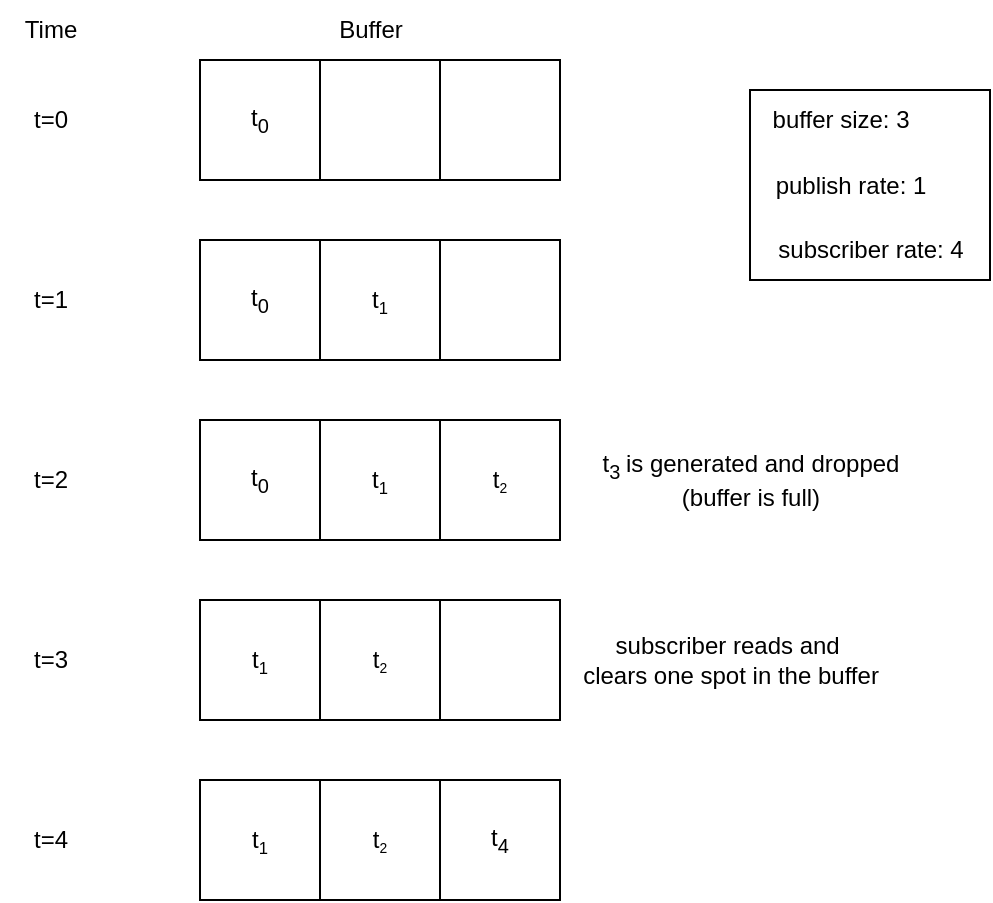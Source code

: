 <mxfile version="26.0.6">
  <diagram name="Page-1" id="IZ78xOmBezwWikeg0S4Y">
    <mxGraphModel dx="998" dy="553" grid="1" gridSize="10" guides="1" tooltips="1" connect="1" arrows="1" fold="1" page="1" pageScale="1" pageWidth="850" pageHeight="1100" math="0" shadow="0">
      <root>
        <mxCell id="0" />
        <mxCell id="1" parent="0" />
        <mxCell id="wNrqpqaQ2KipmmGb4bc4-25" value="" style="rounded=0;whiteSpace=wrap;html=1;fillColor=none;" vertex="1" parent="1">
          <mxGeometry x="435" y="145" width="120" height="95" as="geometry" />
        </mxCell>
        <mxCell id="wNrqpqaQ2KipmmGb4bc4-5" value="" style="group" vertex="1" connectable="0" parent="1">
          <mxGeometry x="160" y="130" width="180" height="60" as="geometry" />
        </mxCell>
        <mxCell id="wNrqpqaQ2KipmmGb4bc4-2" value="t&lt;sub&gt;0&lt;/sub&gt;" style="rounded=0;whiteSpace=wrap;html=1;" vertex="1" parent="wNrqpqaQ2KipmmGb4bc4-5">
          <mxGeometry width="60" height="60" as="geometry" />
        </mxCell>
        <mxCell id="wNrqpqaQ2KipmmGb4bc4-3" value="" style="rounded=0;whiteSpace=wrap;html=1;" vertex="1" parent="wNrqpqaQ2KipmmGb4bc4-5">
          <mxGeometry x="60" width="60" height="60" as="geometry" />
        </mxCell>
        <mxCell id="wNrqpqaQ2KipmmGb4bc4-4" value="" style="rounded=0;whiteSpace=wrap;html=1;" vertex="1" parent="wNrqpqaQ2KipmmGb4bc4-5">
          <mxGeometry x="120" width="60" height="60" as="geometry" />
        </mxCell>
        <mxCell id="wNrqpqaQ2KipmmGb4bc4-6" value="" style="group" vertex="1" connectable="0" parent="1">
          <mxGeometry x="160" y="220" width="180" height="60" as="geometry" />
        </mxCell>
        <mxCell id="wNrqpqaQ2KipmmGb4bc4-7" value="t&lt;sub&gt;0&lt;/sub&gt;" style="rounded=0;whiteSpace=wrap;html=1;" vertex="1" parent="wNrqpqaQ2KipmmGb4bc4-6">
          <mxGeometry width="60" height="60" as="geometry" />
        </mxCell>
        <mxCell id="wNrqpqaQ2KipmmGb4bc4-8" value="t&lt;span style=&quot;font-size: 10px;&quot;&gt;&lt;sub&gt;1&lt;/sub&gt;&lt;/span&gt;" style="rounded=0;whiteSpace=wrap;html=1;" vertex="1" parent="wNrqpqaQ2KipmmGb4bc4-6">
          <mxGeometry x="60" width="60" height="60" as="geometry" />
        </mxCell>
        <mxCell id="wNrqpqaQ2KipmmGb4bc4-9" value="" style="rounded=0;whiteSpace=wrap;html=1;" vertex="1" parent="wNrqpqaQ2KipmmGb4bc4-6">
          <mxGeometry x="120" width="60" height="60" as="geometry" />
        </mxCell>
        <mxCell id="wNrqpqaQ2KipmmGb4bc4-10" value="" style="group" vertex="1" connectable="0" parent="1">
          <mxGeometry x="160" y="310" width="180" height="60" as="geometry" />
        </mxCell>
        <mxCell id="wNrqpqaQ2KipmmGb4bc4-11" value="t&lt;sub&gt;0&lt;/sub&gt;" style="rounded=0;whiteSpace=wrap;html=1;" vertex="1" parent="wNrqpqaQ2KipmmGb4bc4-10">
          <mxGeometry width="60" height="60" as="geometry" />
        </mxCell>
        <mxCell id="wNrqpqaQ2KipmmGb4bc4-12" value="t&lt;span style=&quot;font-size: 10px;&quot;&gt;&lt;sub&gt;1&lt;/sub&gt;&lt;/span&gt;" style="rounded=0;whiteSpace=wrap;html=1;" vertex="1" parent="wNrqpqaQ2KipmmGb4bc4-10">
          <mxGeometry x="60" width="60" height="60" as="geometry" />
        </mxCell>
        <mxCell id="wNrqpqaQ2KipmmGb4bc4-13" value="t&lt;span style=&quot;font-size: 8.333px;&quot;&gt;&lt;sub&gt;2&lt;/sub&gt;&lt;/span&gt;" style="rounded=0;whiteSpace=wrap;html=1;" vertex="1" parent="wNrqpqaQ2KipmmGb4bc4-10">
          <mxGeometry x="120" width="60" height="60" as="geometry" />
        </mxCell>
        <mxCell id="wNrqpqaQ2KipmmGb4bc4-14" value="" style="group;movable=1;resizable=1;rotatable=1;deletable=1;editable=1;locked=0;connectable=1;" vertex="1" connectable="0" parent="1">
          <mxGeometry x="160" y="400" width="180" height="60" as="geometry" />
        </mxCell>
        <mxCell id="wNrqpqaQ2KipmmGb4bc4-16" value="t&lt;span style=&quot;font-size: 10px;&quot;&gt;&lt;sub&gt;1&lt;/sub&gt;&lt;/span&gt;" style="rounded=0;whiteSpace=wrap;html=1;" vertex="1" parent="wNrqpqaQ2KipmmGb4bc4-14">
          <mxGeometry width="60" height="60" as="geometry" />
        </mxCell>
        <mxCell id="wNrqpqaQ2KipmmGb4bc4-17" value="t&lt;span style=&quot;font-size: 8.333px;&quot;&gt;&lt;sub&gt;2&lt;/sub&gt;&lt;/span&gt;" style="rounded=0;whiteSpace=wrap;html=1;movable=1;resizable=1;rotatable=1;deletable=1;editable=1;locked=0;connectable=1;" vertex="1" parent="wNrqpqaQ2KipmmGb4bc4-14">
          <mxGeometry x="60" width="60" height="60" as="geometry" />
        </mxCell>
        <mxCell id="wNrqpqaQ2KipmmGb4bc4-15" value="" style="rounded=0;whiteSpace=wrap;html=1;movable=1;resizable=1;rotatable=1;deletable=1;editable=1;locked=0;connectable=1;" vertex="1" parent="wNrqpqaQ2KipmmGb4bc4-14">
          <mxGeometry x="120" width="60" height="60" as="geometry" />
        </mxCell>
        <mxCell id="wNrqpqaQ2KipmmGb4bc4-18" value="" style="group;movable=1;resizable=1;rotatable=1;deletable=1;editable=1;locked=0;connectable=1;" vertex="1" connectable="0" parent="1">
          <mxGeometry x="160" y="490" width="180" height="60" as="geometry" />
        </mxCell>
        <mxCell id="wNrqpqaQ2KipmmGb4bc4-19" value="t&lt;span style=&quot;font-size: 10px;&quot;&gt;&lt;sub&gt;1&lt;/sub&gt;&lt;/span&gt;" style="rounded=0;whiteSpace=wrap;html=1;" vertex="1" parent="wNrqpqaQ2KipmmGb4bc4-18">
          <mxGeometry width="60" height="60" as="geometry" />
        </mxCell>
        <mxCell id="wNrqpqaQ2KipmmGb4bc4-20" value="t&lt;span style=&quot;font-size: 8.333px;&quot;&gt;&lt;sub&gt;2&lt;/sub&gt;&lt;/span&gt;" style="rounded=0;whiteSpace=wrap;html=1;movable=1;resizable=1;rotatable=1;deletable=1;editable=1;locked=0;connectable=1;" vertex="1" parent="wNrqpqaQ2KipmmGb4bc4-18">
          <mxGeometry x="60" width="60" height="60" as="geometry" />
        </mxCell>
        <mxCell id="wNrqpqaQ2KipmmGb4bc4-21" value="t&lt;sub&gt;4&lt;/sub&gt;" style="rounded=0;whiteSpace=wrap;html=1;movable=1;resizable=1;rotatable=1;deletable=1;editable=1;locked=0;connectable=1;" vertex="1" parent="wNrqpqaQ2KipmmGb4bc4-18">
          <mxGeometry x="120" width="60" height="60" as="geometry" />
        </mxCell>
        <mxCell id="wNrqpqaQ2KipmmGb4bc4-22" value="buffer size: 3" style="text;html=1;align=center;verticalAlign=middle;resizable=0;points=[];autosize=1;strokeColor=none;fillColor=none;" vertex="1" parent="1">
          <mxGeometry x="435" y="145" width="90" height="30" as="geometry" />
        </mxCell>
        <mxCell id="wNrqpqaQ2KipmmGb4bc4-23" value="publish rate: 1" style="text;html=1;align=center;verticalAlign=middle;resizable=0;points=[];autosize=1;strokeColor=none;fillColor=none;" vertex="1" parent="1">
          <mxGeometry x="435" y="178" width="100" height="30" as="geometry" />
        </mxCell>
        <mxCell id="wNrqpqaQ2KipmmGb4bc4-24" value="subscriber rate: 4" style="text;html=1;align=center;verticalAlign=middle;resizable=0;points=[];autosize=1;strokeColor=none;fillColor=none;" vertex="1" parent="1">
          <mxGeometry x="435" y="210" width="120" height="30" as="geometry" />
        </mxCell>
        <mxCell id="wNrqpqaQ2KipmmGb4bc4-26" value="t&lt;sub&gt;3 &lt;/sub&gt;is generated and dropped&lt;br&gt;(buffer is full)" style="text;html=1;align=center;verticalAlign=middle;resizable=0;points=[];autosize=1;strokeColor=none;fillColor=none;" vertex="1" parent="1">
          <mxGeometry x="350" y="315" width="170" height="50" as="geometry" />
        </mxCell>
        <mxCell id="wNrqpqaQ2KipmmGb4bc4-27" value="subscriber reads and&amp;nbsp;&lt;div&gt;clears one spot in the buffer&lt;/div&gt;" style="text;html=1;align=center;verticalAlign=middle;resizable=0;points=[];autosize=1;strokeColor=none;fillColor=none;" vertex="1" parent="1">
          <mxGeometry x="340" y="410" width="170" height="40" as="geometry" />
        </mxCell>
        <mxCell id="wNrqpqaQ2KipmmGb4bc4-28" value="Time" style="text;html=1;align=center;verticalAlign=middle;resizable=0;points=[];autosize=1;strokeColor=none;fillColor=none;" vertex="1" parent="1">
          <mxGeometry x="60" y="100" width="50" height="30" as="geometry" />
        </mxCell>
        <mxCell id="wNrqpqaQ2KipmmGb4bc4-29" value="t=0" style="text;html=1;align=center;verticalAlign=middle;resizable=0;points=[];autosize=1;strokeColor=none;fillColor=none;" vertex="1" parent="1">
          <mxGeometry x="65" y="145" width="40" height="30" as="geometry" />
        </mxCell>
        <mxCell id="wNrqpqaQ2KipmmGb4bc4-30" value="t=1" style="text;html=1;align=center;verticalAlign=middle;resizable=0;points=[];autosize=1;strokeColor=none;fillColor=none;" vertex="1" parent="1">
          <mxGeometry x="65" y="235" width="40" height="30" as="geometry" />
        </mxCell>
        <mxCell id="wNrqpqaQ2KipmmGb4bc4-31" value="t=2" style="text;html=1;align=center;verticalAlign=middle;resizable=0;points=[];autosize=1;strokeColor=none;fillColor=none;" vertex="1" parent="1">
          <mxGeometry x="65" y="325" width="40" height="30" as="geometry" />
        </mxCell>
        <mxCell id="wNrqpqaQ2KipmmGb4bc4-32" value="t=3" style="text;html=1;align=center;verticalAlign=middle;resizable=0;points=[];autosize=1;strokeColor=none;fillColor=none;" vertex="1" parent="1">
          <mxGeometry x="65" y="415" width="40" height="30" as="geometry" />
        </mxCell>
        <mxCell id="wNrqpqaQ2KipmmGb4bc4-33" value="t=4" style="text;html=1;align=center;verticalAlign=middle;resizable=0;points=[];autosize=1;strokeColor=none;fillColor=none;" vertex="1" parent="1">
          <mxGeometry x="65" y="505" width="40" height="30" as="geometry" />
        </mxCell>
        <mxCell id="wNrqpqaQ2KipmmGb4bc4-34" value="Buffer" style="text;html=1;align=center;verticalAlign=middle;resizable=0;points=[];autosize=1;strokeColor=none;fillColor=none;" vertex="1" parent="1">
          <mxGeometry x="215" y="100" width="60" height="30" as="geometry" />
        </mxCell>
      </root>
    </mxGraphModel>
  </diagram>
</mxfile>
